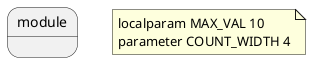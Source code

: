 @startuml

state module {
}

note as PARAMETERS
localparam MAX_VAL 10
parameter COUNT_WIDTH 4
end note


@enduml
